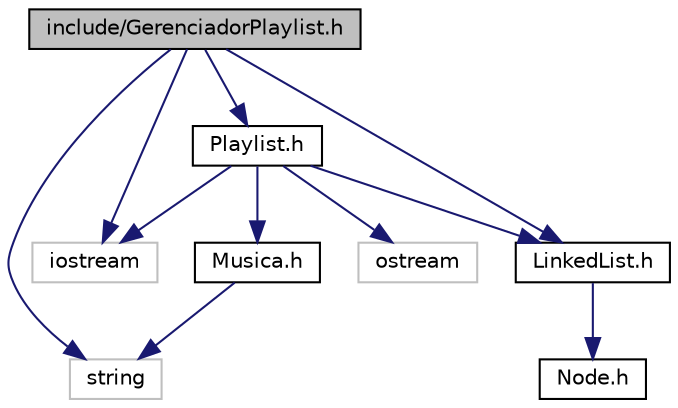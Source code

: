 digraph "include/GerenciadorPlaylist.h"
{
 // LATEX_PDF_SIZE
  edge [fontname="Helvetica",fontsize="10",labelfontname="Helvetica",labelfontsize="10"];
  node [fontname="Helvetica",fontsize="10",shape=record];
  Node1 [label="include/GerenciadorPlaylist.h",height=0.2,width=0.4,color="black", fillcolor="grey75", style="filled", fontcolor="black",tooltip="Definição da classe GerenciadorPlaylist, responsável por gerenciar as playlists."];
  Node1 -> Node2 [color="midnightblue",fontsize="10",style="solid",fontname="Helvetica"];
  Node2 [label="iostream",height=0.2,width=0.4,color="grey75", fillcolor="white", style="filled",tooltip=" "];
  Node1 -> Node3 [color="midnightblue",fontsize="10",style="solid",fontname="Helvetica"];
  Node3 [label="string",height=0.2,width=0.4,color="grey75", fillcolor="white", style="filled",tooltip=" "];
  Node1 -> Node4 [color="midnightblue",fontsize="10",style="solid",fontname="Helvetica"];
  Node4 [label="Playlist.h",height=0.2,width=0.4,color="black", fillcolor="white", style="filled",URL="$Playlist_8h.html",tooltip="Arquivo cabeçalho da classe Playlist."];
  Node4 -> Node2 [color="midnightblue",fontsize="10",style="solid",fontname="Helvetica"];
  Node4 -> Node5 [color="midnightblue",fontsize="10",style="solid",fontname="Helvetica"];
  Node5 [label="ostream",height=0.2,width=0.4,color="grey75", fillcolor="white", style="filled",tooltip=" "];
  Node4 -> Node6 [color="midnightblue",fontsize="10",style="solid",fontname="Helvetica"];
  Node6 [label="LinkedList.h",height=0.2,width=0.4,color="black", fillcolor="white", style="filled",URL="$LinkedList_8h.html",tooltip="Definição da classe LinkedList para implementação de uma lista encadeada."];
  Node6 -> Node7 [color="midnightblue",fontsize="10",style="solid",fontname="Helvetica"];
  Node7 [label="Node.h",height=0.2,width=0.4,color="black", fillcolor="white", style="filled",URL="$Node_8h.html",tooltip="Arquivo cabeçalho da classe Node."];
  Node4 -> Node8 [color="midnightblue",fontsize="10",style="solid",fontname="Helvetica"];
  Node8 [label="Musica.h",height=0.2,width=0.4,color="black", fillcolor="white", style="filled",URL="$Musica_8h.html",tooltip="Definição da classe Musica e seus métodos."];
  Node8 -> Node3 [color="midnightblue",fontsize="10",style="solid",fontname="Helvetica"];
  Node1 -> Node6 [color="midnightblue",fontsize="10",style="solid",fontname="Helvetica"];
}

